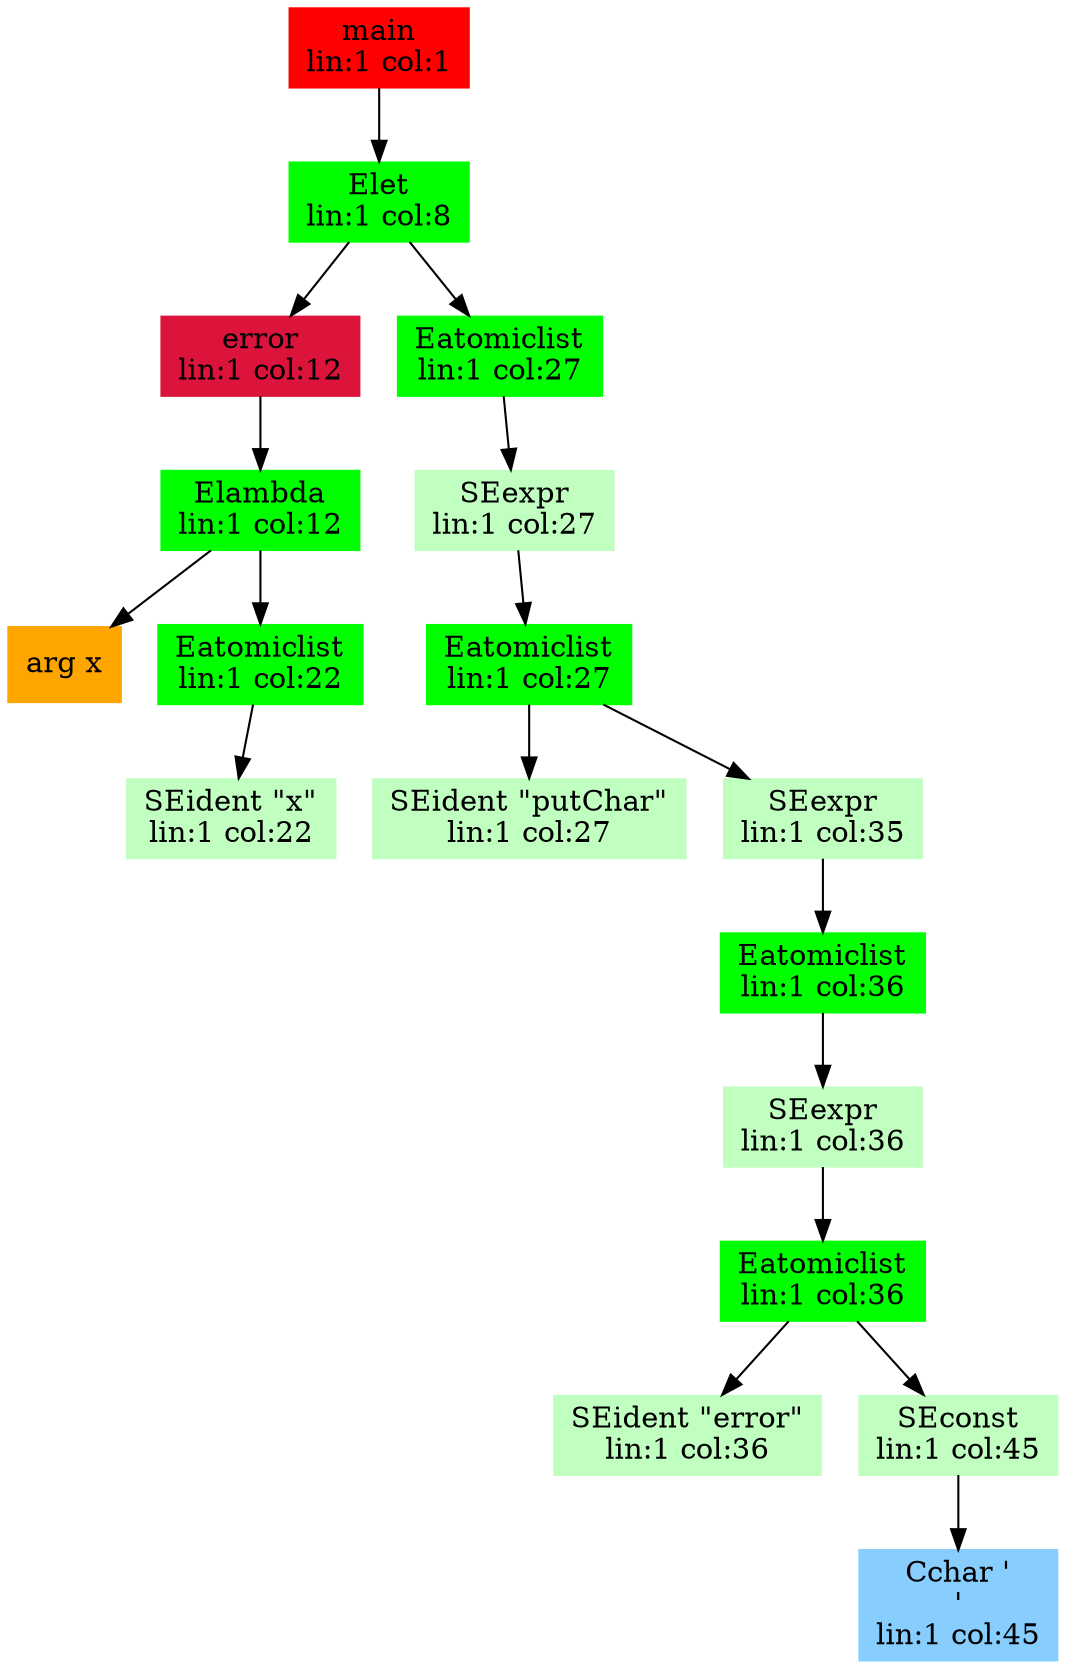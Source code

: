 digraph G {
node [shape=box]
0 [label="main
lin:1 col:1",color=red, style=filled]
1 [label="Elet
lin:1 col:8",color=green,style=filled]
0 -> 1
2 [label="error
lin:1 col:12",color=crimson, style=filled]
1 -> 2
3 [label="Elambda
lin:1 col:12",color=green,style=filled]
2 -> 3
4 [label="arg x",color=orange,style=filled]
3 -> 4
5 [label="Eatomiclist
lin:1 col:22",color=green,style=filled]
3 -> 5
6 [label="SEident \"x\"
lin:1 col:22",color=darkseagreen1,style=filled]
5 -> 6
7 [label="Eatomiclist
lin:1 col:27",color=green,style=filled]
1 -> 7
8 [label="SEexpr
lin:1 col:27",color=darkseagreen1,style=filled]
7 -> 8
9 [label="Eatomiclist
lin:1 col:27",color=green,style=filled]
8 -> 9
10 [label="SEident \"putChar\"
lin:1 col:27",color=darkseagreen1,style=filled]
9 -> 10
11 [label="SEexpr
lin:1 col:35",color=darkseagreen1,style=filled]
9 -> 11
12 [label="Eatomiclist
lin:1 col:36",color=green,style=filled]
11 -> 12
13 [label="SEexpr
lin:1 col:36",color=darkseagreen1,style=filled]
12 -> 13
14 [label="Eatomiclist
lin:1 col:36",color=green,style=filled]
13 -> 14
15 [label="SEident \"error\"
lin:1 col:36",color=darkseagreen1,style=filled]
14 -> 15
16 [label="SEconst
lin:1 col:45",color=darkseagreen1,style=filled]
14 -> 16
17 [label="Cchar '
'
lin:1 col:45",color=skyblue1,style=filled]
16 -> 17

}
